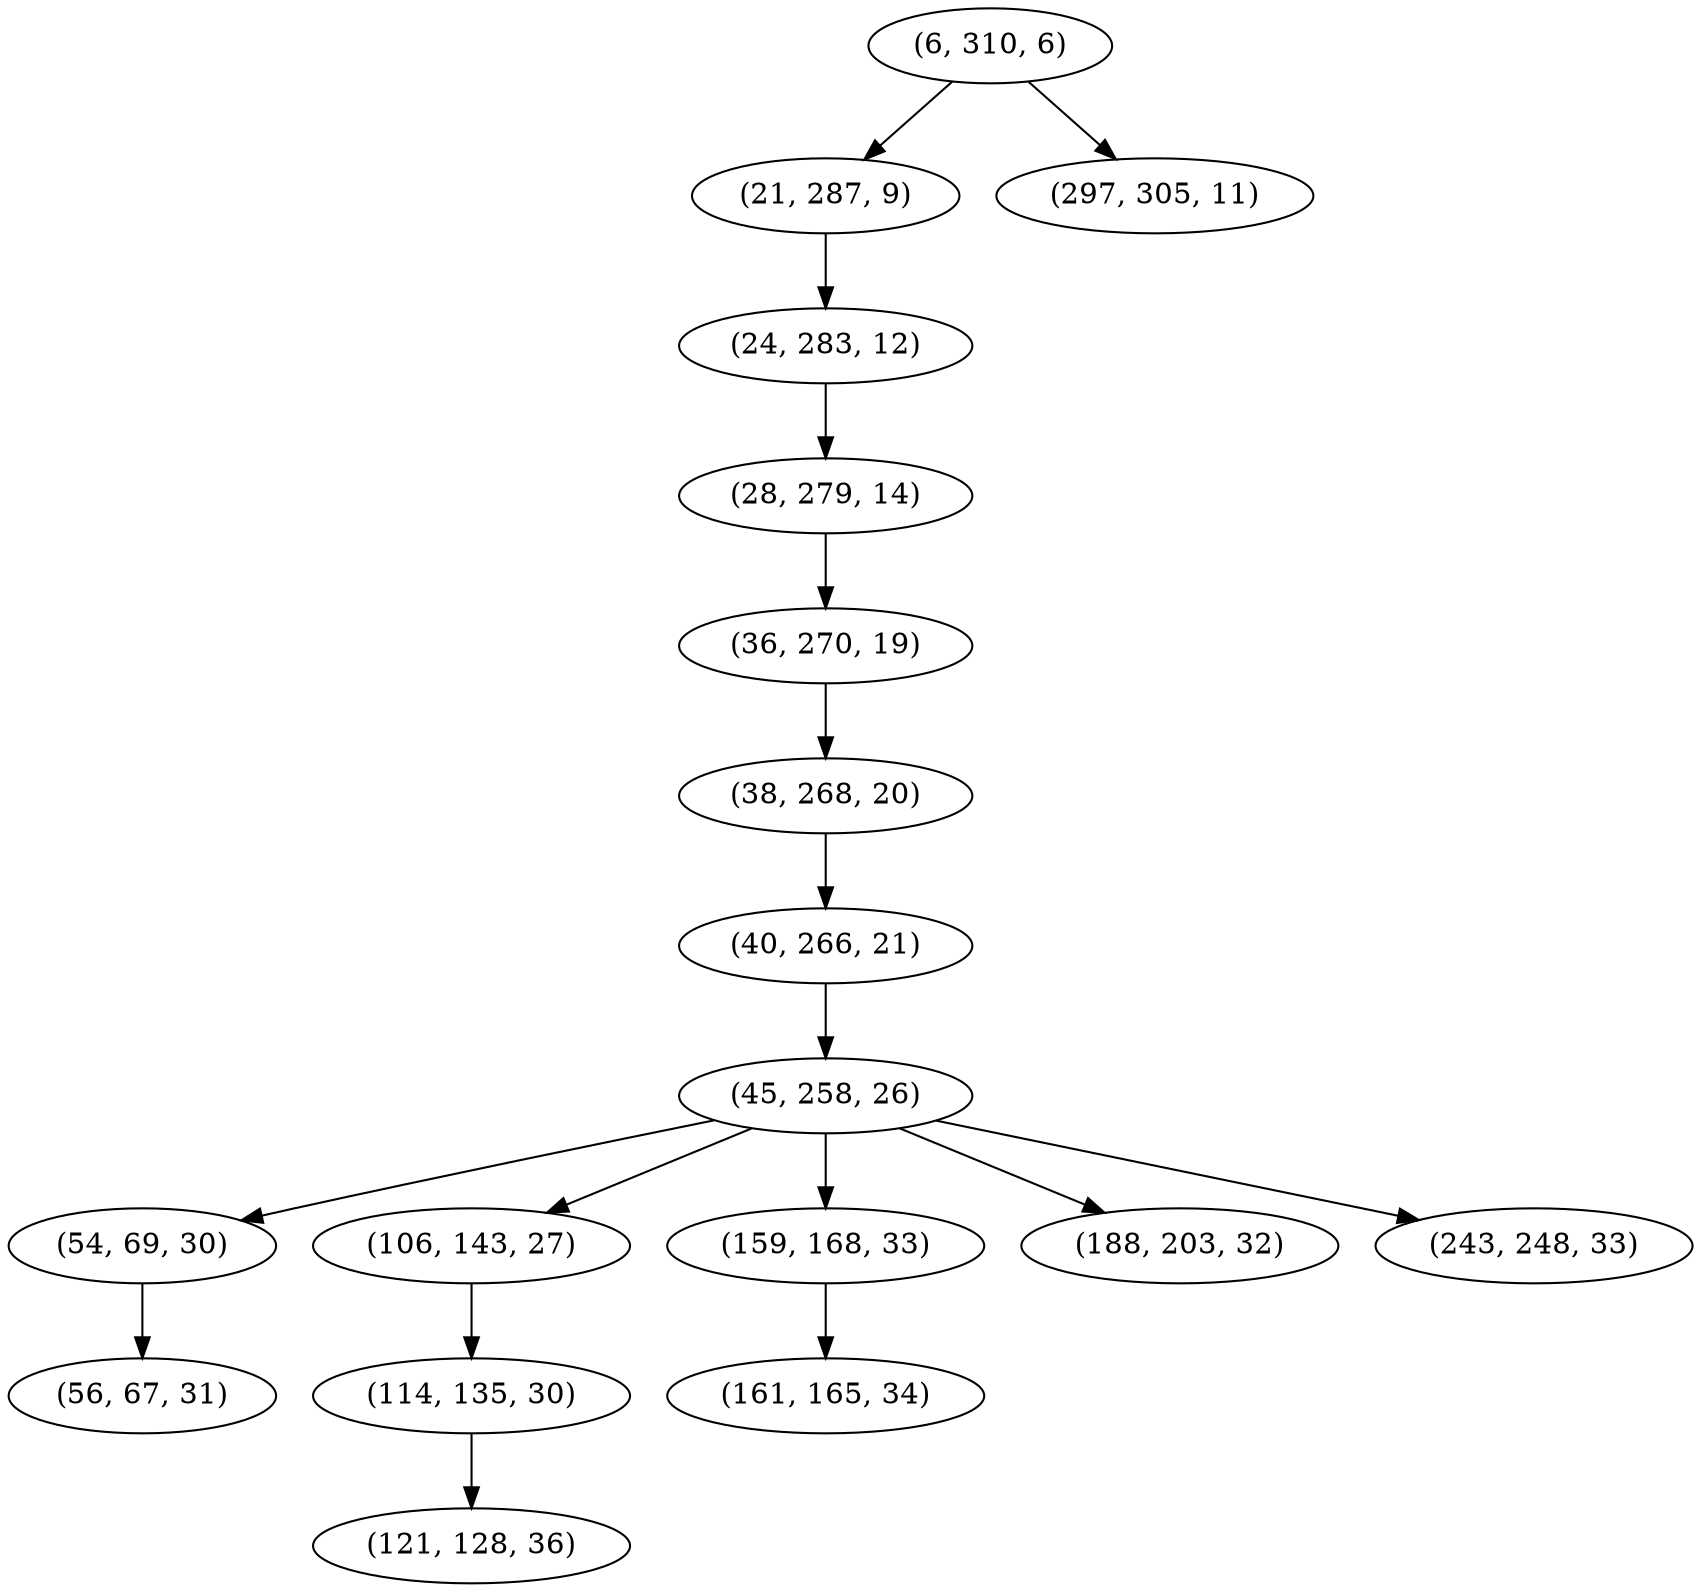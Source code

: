 digraph tree {
    "(6, 310, 6)";
    "(21, 287, 9)";
    "(24, 283, 12)";
    "(28, 279, 14)";
    "(36, 270, 19)";
    "(38, 268, 20)";
    "(40, 266, 21)";
    "(45, 258, 26)";
    "(54, 69, 30)";
    "(56, 67, 31)";
    "(106, 143, 27)";
    "(114, 135, 30)";
    "(121, 128, 36)";
    "(159, 168, 33)";
    "(161, 165, 34)";
    "(188, 203, 32)";
    "(243, 248, 33)";
    "(297, 305, 11)";
    "(6, 310, 6)" -> "(21, 287, 9)";
    "(6, 310, 6)" -> "(297, 305, 11)";
    "(21, 287, 9)" -> "(24, 283, 12)";
    "(24, 283, 12)" -> "(28, 279, 14)";
    "(28, 279, 14)" -> "(36, 270, 19)";
    "(36, 270, 19)" -> "(38, 268, 20)";
    "(38, 268, 20)" -> "(40, 266, 21)";
    "(40, 266, 21)" -> "(45, 258, 26)";
    "(45, 258, 26)" -> "(54, 69, 30)";
    "(45, 258, 26)" -> "(106, 143, 27)";
    "(45, 258, 26)" -> "(159, 168, 33)";
    "(45, 258, 26)" -> "(188, 203, 32)";
    "(45, 258, 26)" -> "(243, 248, 33)";
    "(54, 69, 30)" -> "(56, 67, 31)";
    "(106, 143, 27)" -> "(114, 135, 30)";
    "(114, 135, 30)" -> "(121, 128, 36)";
    "(159, 168, 33)" -> "(161, 165, 34)";
}

